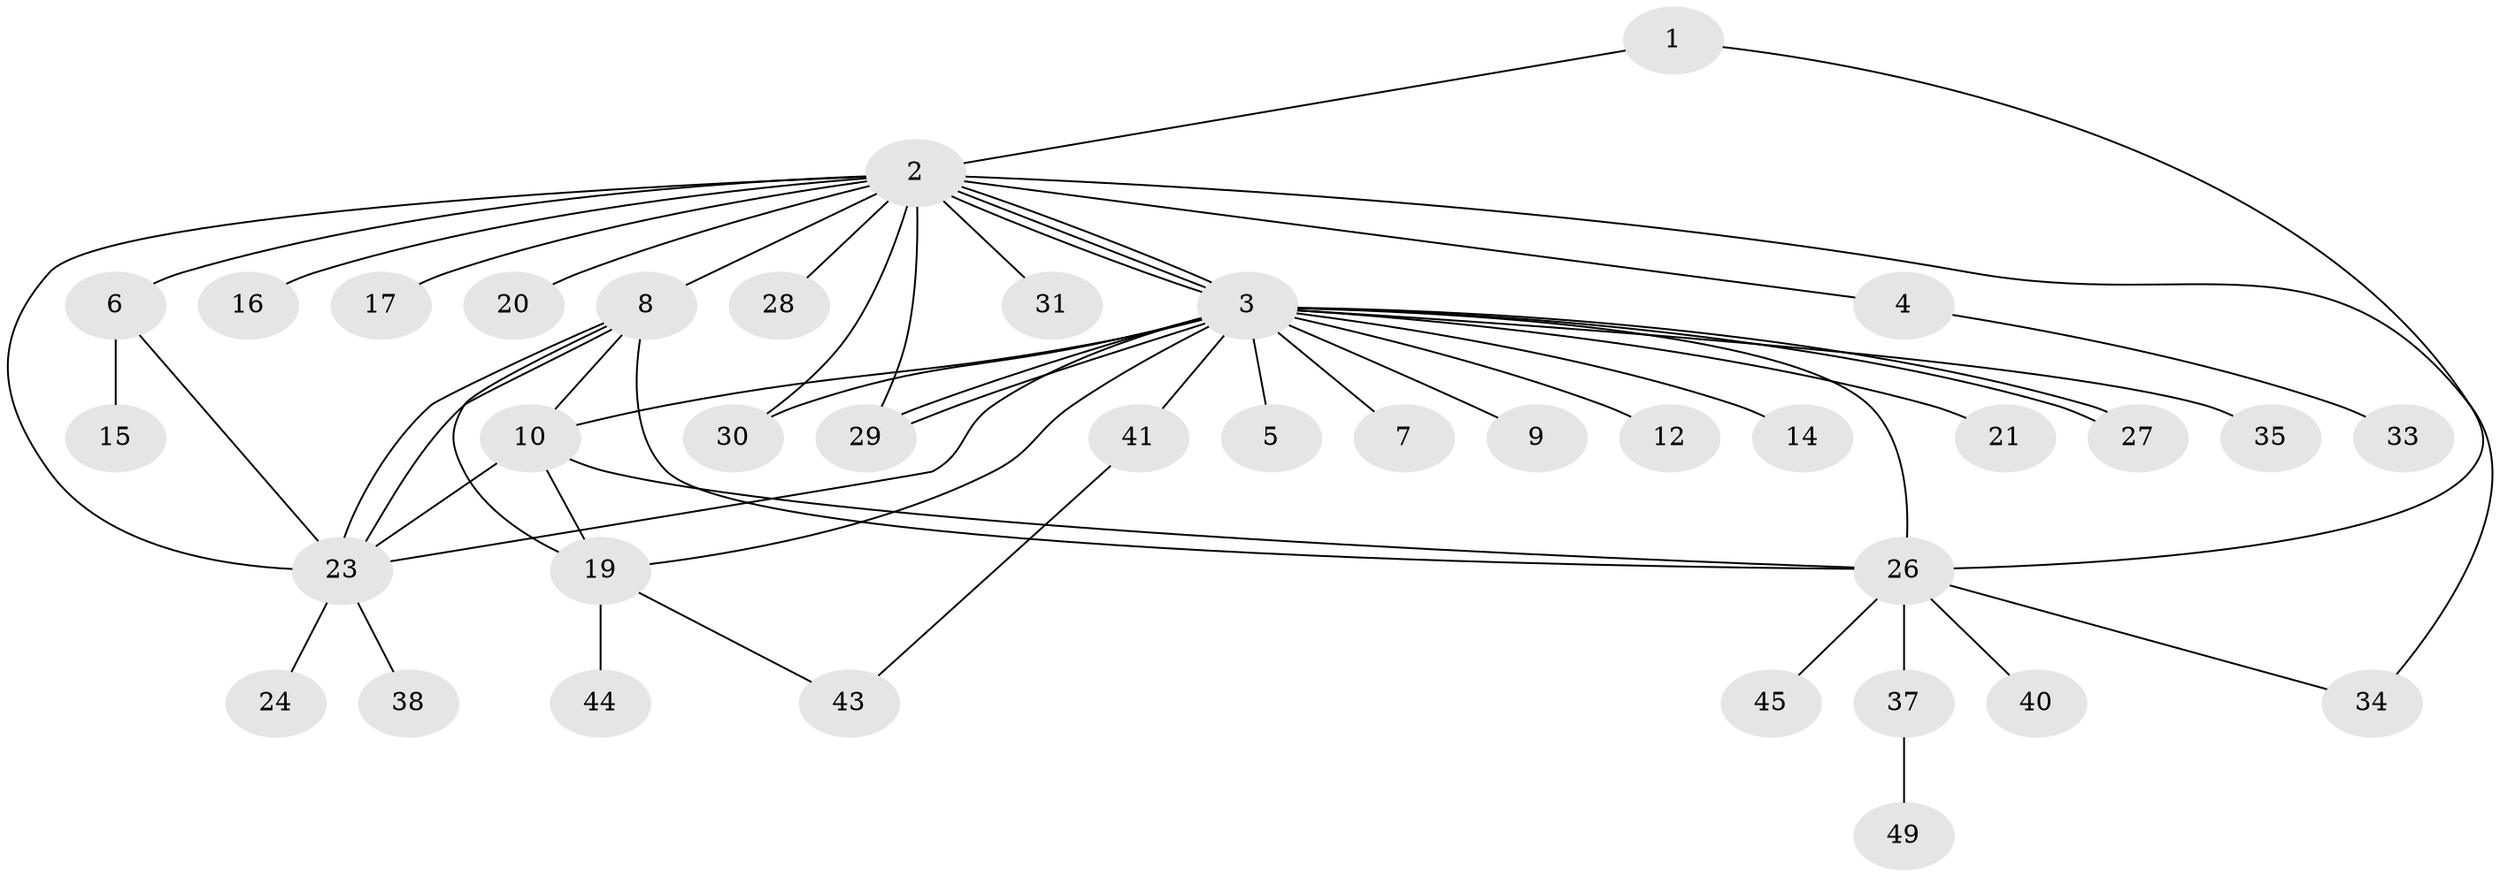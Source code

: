 // original degree distribution, {2: 0.22, 17: 0.02, 21: 0.02, 3: 0.12, 1: 0.5, 7: 0.02, 6: 0.02, 4: 0.04, 9: 0.04}
// Generated by graph-tools (version 1.1) at 2025/11/02/27/25 16:11:14]
// undirected, 37 vertices, 55 edges
graph export_dot {
graph [start="1"]
  node [color=gray90,style=filled];
  1;
  2 [super="+13"];
  3 [super="+32"];
  4 [super="+18"];
  5;
  6;
  7;
  8 [super="+11"];
  9 [super="+25"];
  10 [super="+39"];
  12;
  14;
  15 [super="+47"];
  16;
  17;
  19 [super="+22"];
  20;
  21;
  23 [super="+48"];
  24;
  26 [super="+36"];
  27 [super="+50"];
  28;
  29 [super="+46"];
  30;
  31;
  33;
  34;
  35;
  37;
  38;
  40;
  41 [super="+42"];
  43;
  44;
  45;
  49;
  1 -- 2;
  1 -- 26;
  2 -- 3;
  2 -- 3;
  2 -- 3;
  2 -- 4;
  2 -- 6;
  2 -- 8;
  2 -- 16;
  2 -- 17;
  2 -- 20;
  2 -- 23;
  2 -- 28;
  2 -- 29;
  2 -- 30;
  2 -- 31;
  2 -- 34;
  3 -- 5;
  3 -- 7;
  3 -- 9;
  3 -- 10;
  3 -- 12;
  3 -- 14;
  3 -- 21;
  3 -- 23;
  3 -- 26 [weight=2];
  3 -- 27;
  3 -- 27;
  3 -- 29;
  3 -- 29;
  3 -- 30;
  3 -- 41 [weight=2];
  3 -- 35;
  3 -- 19;
  4 -- 33;
  6 -- 15;
  6 -- 23;
  8 -- 10 [weight=2];
  8 -- 23;
  8 -- 23;
  8 -- 26;
  8 -- 19;
  10 -- 19;
  10 -- 23;
  10 -- 26;
  19 -- 44;
  19 -- 43;
  23 -- 24;
  23 -- 38;
  26 -- 34;
  26 -- 37;
  26 -- 40;
  26 -- 45;
  37 -- 49;
  41 -- 43;
}
